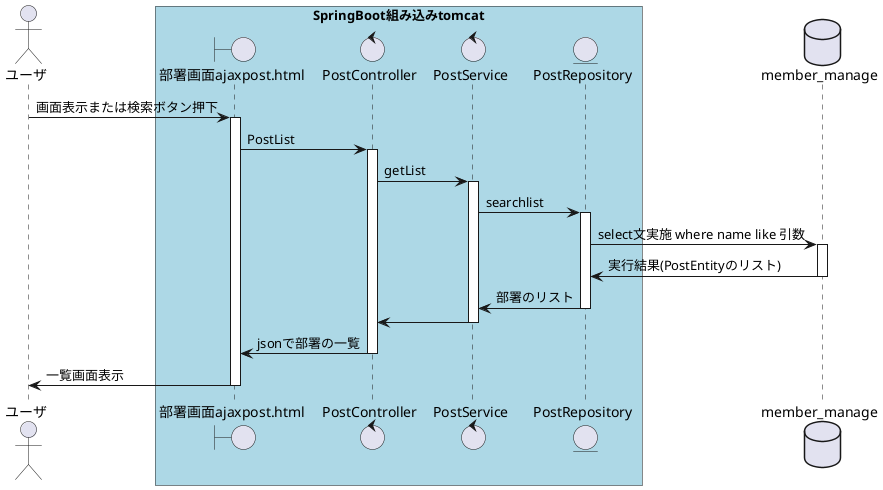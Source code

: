 @startuml

actor ユーザ as user

box "SpringBoot組み込みtomcat" #lightblue
  boundary 部署画面ajaxpost.html as posthtml
  control PostController as postctrl
  control PostService as PostService
  entity PostRepository as PostRepository
end box

Database member_manage

user -> posthtml : 画面表示または検索ボタン押下
activate posthtml
  posthtml -> postctrl : PostList
  activate postctrl
    postctrl -> PostService : getList
    activate PostService
      PostService -> PostRepository : searchlist
      activate PostRepository
        PostRepository -> member_manage : select文実施 where name like 引数
        activate member_manage
        PostRepository <- member_manage : 実行結果(PostEntityのリスト)
        deactivate member_manage
      PostService <- PostRepository : 部署のリスト
      deactivate PostRepository
    postctrl <- PostService
    deactivate PostService
  posthtml <- postctrl : jsonで部署の一覧
  deactivate postctrl
user <- posthtml : 一覧画面表示
deactivate posthtml


@enduml

